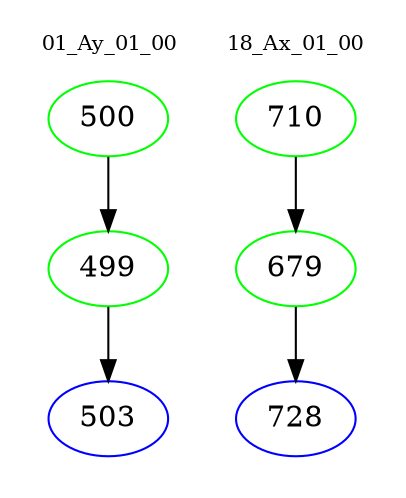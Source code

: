 digraph{
subgraph cluster_0 {
color = white
label = "01_Ay_01_00";
fontsize=10;
T0_500 [label="500", color="green"]
T0_500 -> T0_499 [color="black"]
T0_499 [label="499", color="green"]
T0_499 -> T0_503 [color="black"]
T0_503 [label="503", color="blue"]
}
subgraph cluster_1 {
color = white
label = "18_Ax_01_00";
fontsize=10;
T1_710 [label="710", color="green"]
T1_710 -> T1_679 [color="black"]
T1_679 [label="679", color="green"]
T1_679 -> T1_728 [color="black"]
T1_728 [label="728", color="blue"]
}
}
